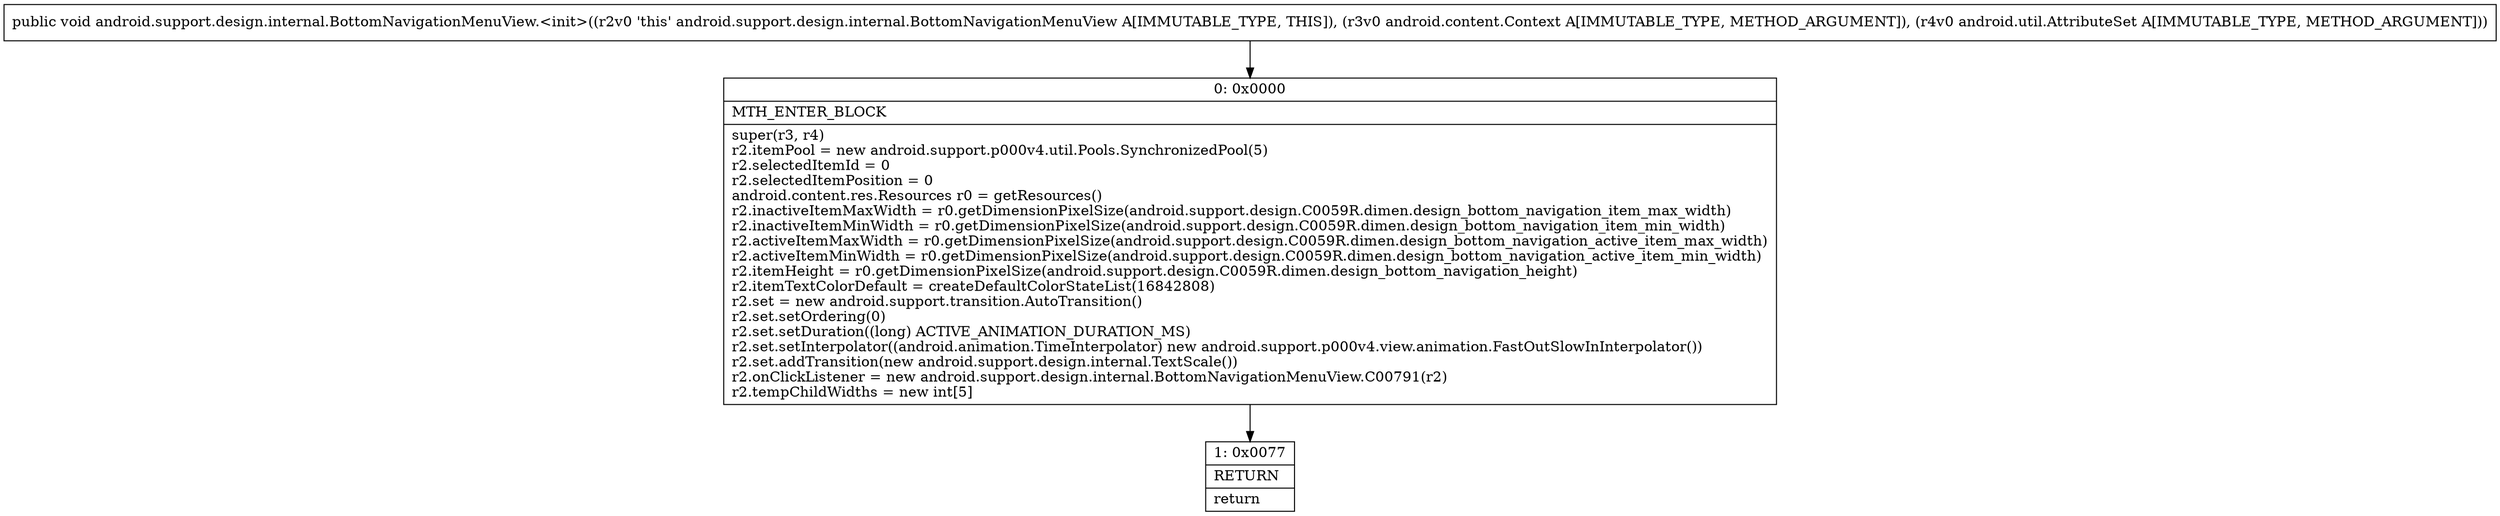 digraph "CFG forandroid.support.design.internal.BottomNavigationMenuView.\<init\>(Landroid\/content\/Context;Landroid\/util\/AttributeSet;)V" {
Node_0 [shape=record,label="{0\:\ 0x0000|MTH_ENTER_BLOCK\l|super(r3, r4)\lr2.itemPool = new android.support.p000v4.util.Pools.SynchronizedPool(5)\lr2.selectedItemId = 0\lr2.selectedItemPosition = 0\landroid.content.res.Resources r0 = getResources()\lr2.inactiveItemMaxWidth = r0.getDimensionPixelSize(android.support.design.C0059R.dimen.design_bottom_navigation_item_max_width)\lr2.inactiveItemMinWidth = r0.getDimensionPixelSize(android.support.design.C0059R.dimen.design_bottom_navigation_item_min_width)\lr2.activeItemMaxWidth = r0.getDimensionPixelSize(android.support.design.C0059R.dimen.design_bottom_navigation_active_item_max_width)\lr2.activeItemMinWidth = r0.getDimensionPixelSize(android.support.design.C0059R.dimen.design_bottom_navigation_active_item_min_width)\lr2.itemHeight = r0.getDimensionPixelSize(android.support.design.C0059R.dimen.design_bottom_navigation_height)\lr2.itemTextColorDefault = createDefaultColorStateList(16842808)\lr2.set = new android.support.transition.AutoTransition()\lr2.set.setOrdering(0)\lr2.set.setDuration((long) ACTIVE_ANIMATION_DURATION_MS)\lr2.set.setInterpolator((android.animation.TimeInterpolator) new android.support.p000v4.view.animation.FastOutSlowInInterpolator())\lr2.set.addTransition(new android.support.design.internal.TextScale())\lr2.onClickListener = new android.support.design.internal.BottomNavigationMenuView.C00791(r2)\lr2.tempChildWidths = new int[5]\l}"];
Node_1 [shape=record,label="{1\:\ 0x0077|RETURN\l|return\l}"];
MethodNode[shape=record,label="{public void android.support.design.internal.BottomNavigationMenuView.\<init\>((r2v0 'this' android.support.design.internal.BottomNavigationMenuView A[IMMUTABLE_TYPE, THIS]), (r3v0 android.content.Context A[IMMUTABLE_TYPE, METHOD_ARGUMENT]), (r4v0 android.util.AttributeSet A[IMMUTABLE_TYPE, METHOD_ARGUMENT])) }"];
MethodNode -> Node_0;
Node_0 -> Node_1;
}

